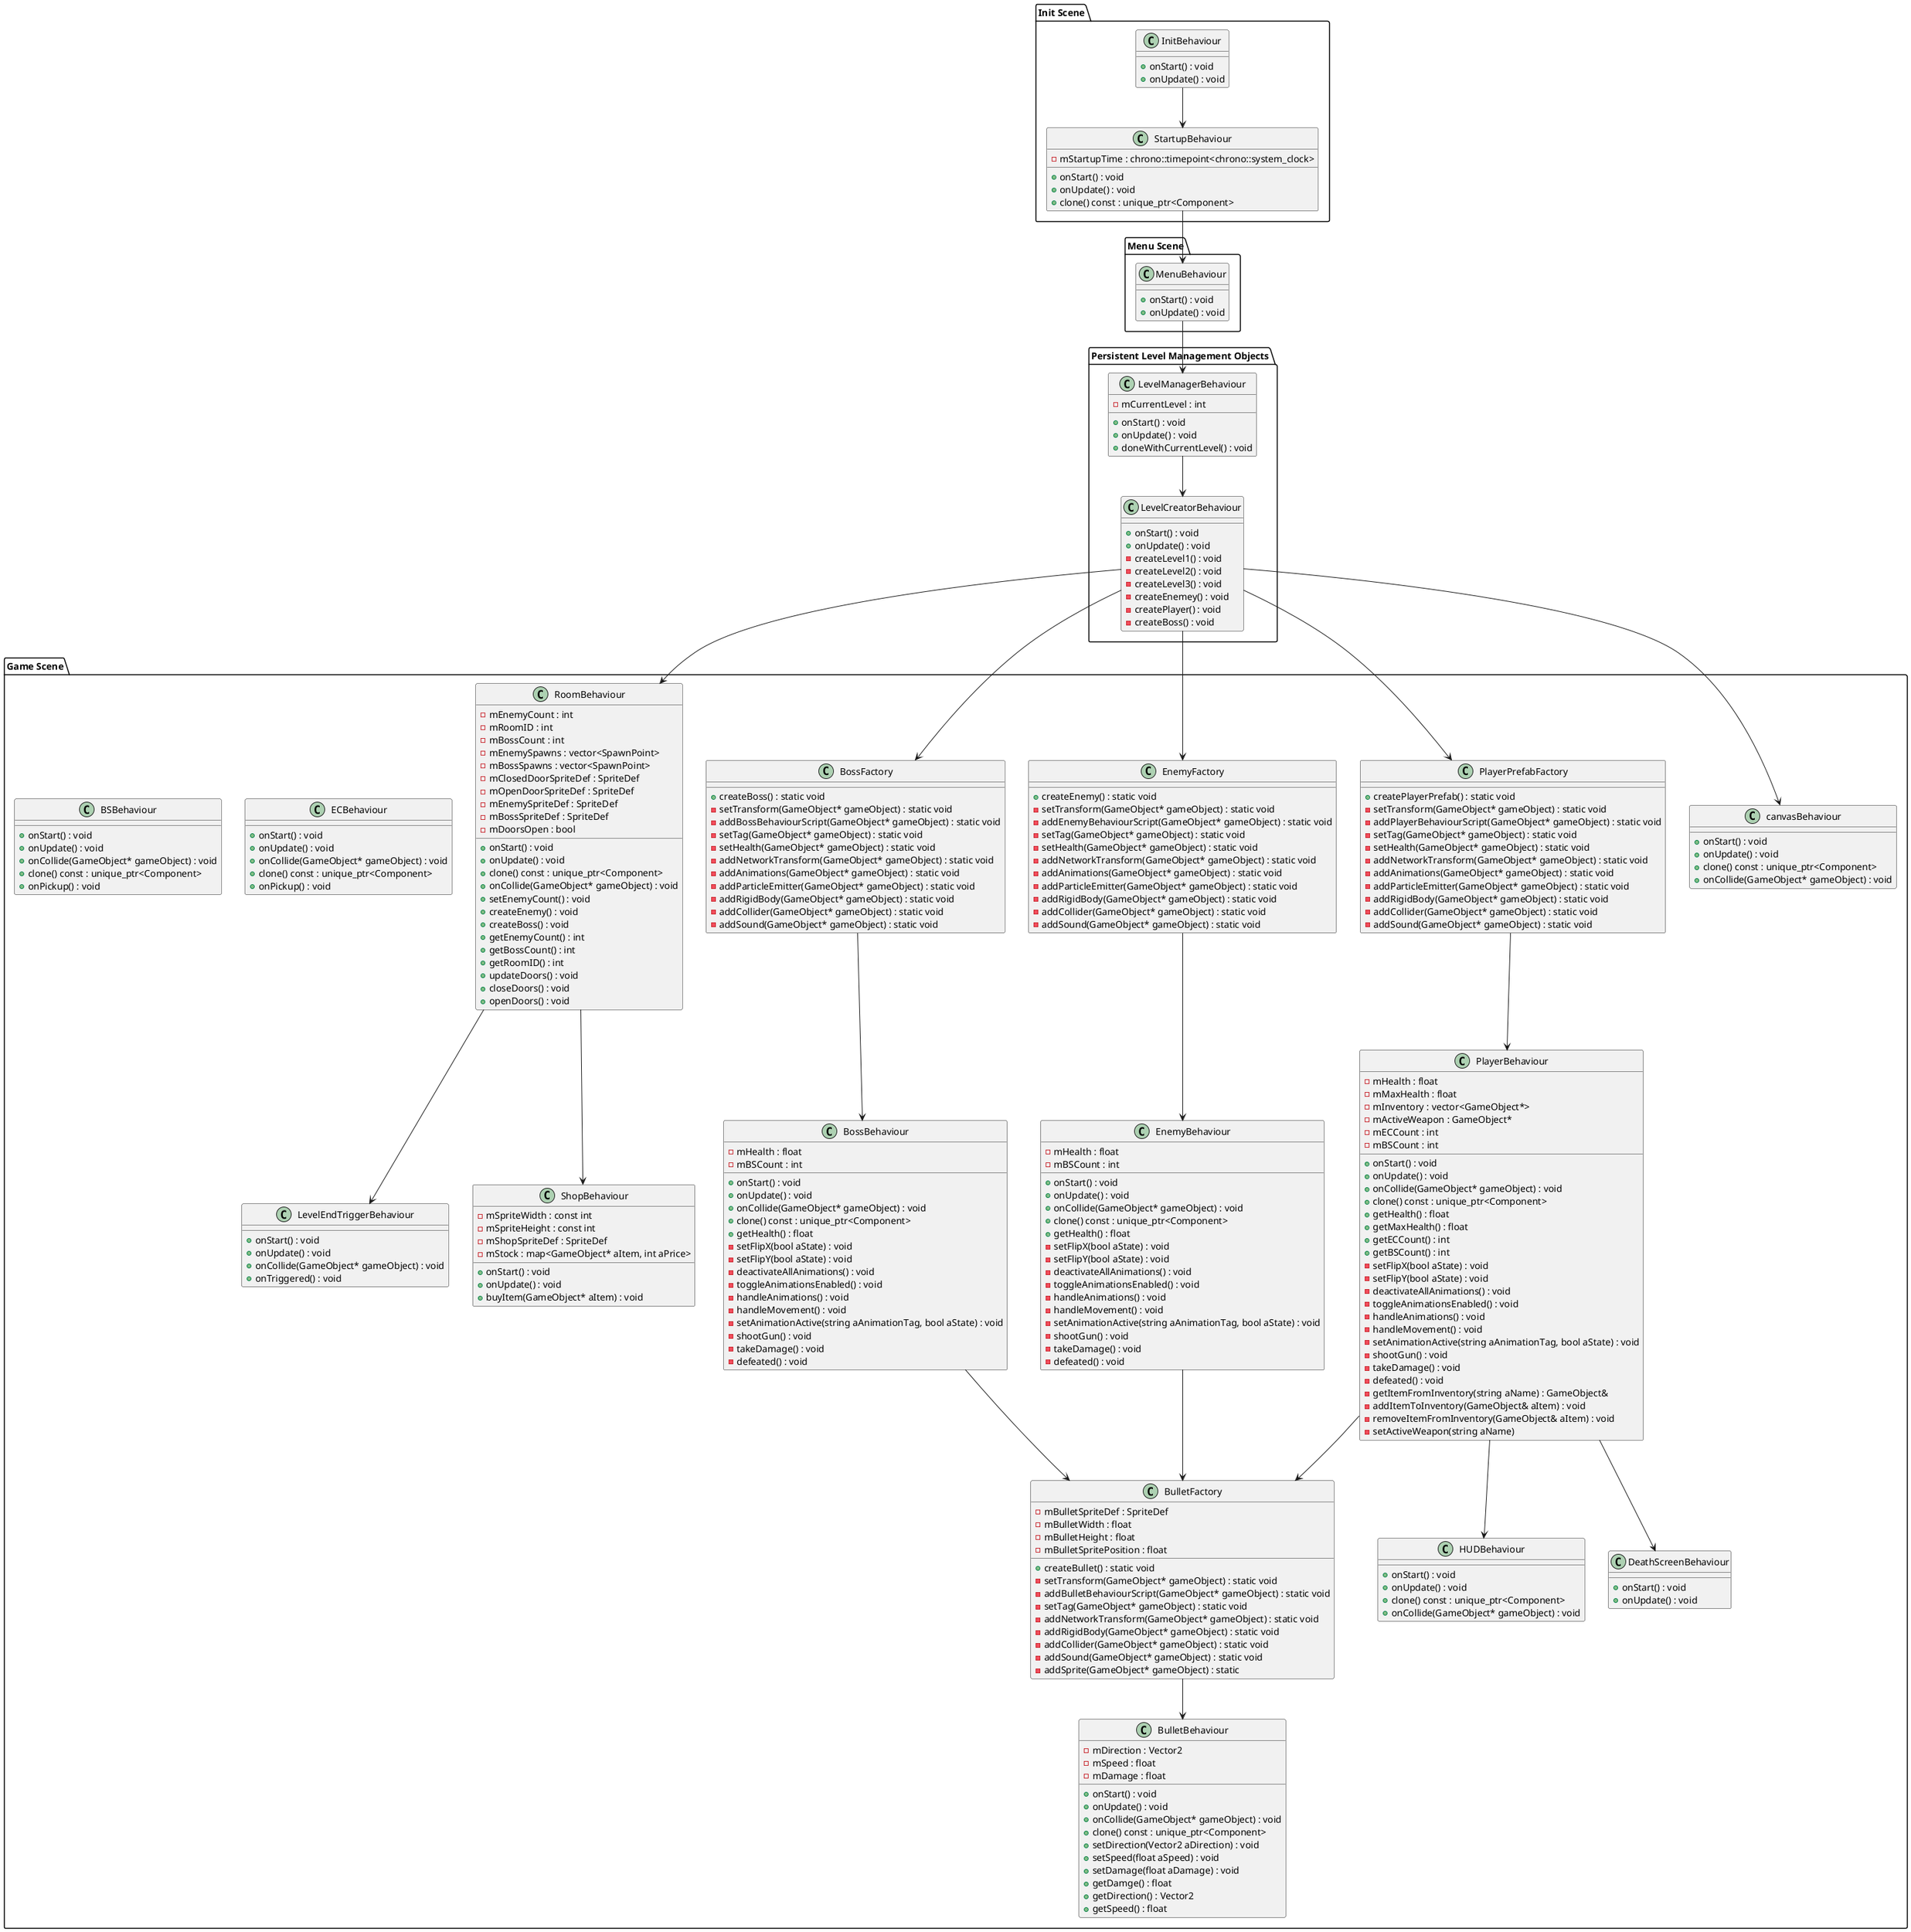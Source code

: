 @startuml Validation Game Diagram

package "Init Scene" {

class InitBehaviour {
    +onStart() : void
    +onUpdate() : void
}

class StartupBehaviour {
    +onStart() : void
    +onUpdate() : void
    +clone() const : unique_ptr<Component>

    -mStartupTime : chrono::timepoint<chrono::system_clock>
}
}


package "Menu Scene" {  
class MenuBehaviour {
    +onStart() : void
    +onUpdate() : void
}
}

package "Persistent Level Management Objects" {
class LevelManagerBehaviour {
    +onStart() : void
    +onUpdate() : void
    +doneWithCurrentLevel() : void
    -mCurrentLevel : int
}

class LevelCreatorBehaviour {
    +onStart() : void
    +onUpdate() : void
    -createLevel1() : void
    -createLevel2() : void
    -createLevel3() : void
    -createEnemey() : void
    -createPlayer() : void
    -createBoss() : void
}
}

package "Game Scene" {
    class canvasBehaviour {
        +onStart() : void
        +onUpdate() : void
        +clone() const : unique_ptr<Component>
        +onCollide(GameObject* gameObject) : void
    }

    class PlayerPrefabFactory {
        +createPlayerPrefab() : static void
        -setTransform(GameObject* gameObject) : static void
        -addPlayerBehaviourScript(GameObject* gameObject) : static void
        -setTag(GameObject* gameObject) : static void
        -setHealth(GameObject* gameObject) : static void
        -addNetworkTransform(GameObject* gameObject) : static void
        -addAnimations(GameObject* gameObject) : static void
        -addParticleEmitter(GameObject* gameObject) : static void
        -addRigidBody(GameObject* gameObject) : static void
        -addCollider(GameObject* gameObject) : static void
        -addSound(GameObject* gameObject) : static void
    }

    class PlayerBehaviour {
        +onStart() : void
        +onUpdate() : void
        +onCollide(GameObject* gameObject) : void
        +clone() const : unique_ptr<Component>
        +getHealth() : float 
        +getMaxHealth() : float
        +getECCount() : int
        +getBSCount() : int
        -setFlipX(bool aState) : void
        -setFlipY(bool aState) : void
        -deactivateAllAnimations() : void
        -toggleAnimationsEnabled() : void
        -handleAnimations() : void
        -handleMovement() : void
        -setAnimationActive(string aAnimationTag, bool aState) : void 
        -shootGun() : void
        -takeDamage() : void
        -defeated() : void
        -getItemFromInventory(string aName) : GameObject&
        -addItemToInventory(GameObject& aItem) : void 
        -removeItemFromInventory(GameObject& aItem) : void
        -setActiveWeapon(string aName)

        -mHealth : float
        -mMaxHealth : float
        -mInventory : vector<GameObject*>
        -mActiveWeapon : GameObject*
        -mECCount : int
        -mBSCount : int
    }  

    class HUDBehaviour {
        +onStart() : void
        +onUpdate() : void
        +clone() const : unique_ptr<Component>
        +onCollide(GameObject* gameObject) : void
    } 

    class DeathScreenBehaviour {
        +onStart() : void
        +onUpdate() : void
    }

    class EnemyFactory {
        +createEnemy() : static void
        -setTransform(GameObject* gameObject) : static void
        -addEnemyBehaviourScript(GameObject* gameObject) : static void
        -setTag(GameObject* gameObject) : static void
        -setHealth(GameObject* gameObject) : static void
        -addNetworkTransform(GameObject* gameObject) : static void
        -addAnimations(GameObject* gameObject) : static void
        -addParticleEmitter(GameObject* gameObject) : static void
        -addRigidBody(GameObject* gameObject) : static void
        -addCollider(GameObject* gameObject) : static void
        -addSound(GameObject* gameObject) : static void
    }

    class EnemyBehaviour {
        +onStart() : void
        +onUpdate() : void
        +onCollide(GameObject* gameObject) : void
        +clone() const : unique_ptr<Component>
        +getHealth() : float 
        -setFlipX(bool aState) : void
        -setFlipY(bool aState) : void
        -deactivateAllAnimations() : void
        -toggleAnimationsEnabled() : void
        -handleAnimations() : void  
        -handleMovement() : void
        -setAnimationActive(string aAnimationTag, bool aState) : void 
        -shootGun() : void
        -takeDamage() : void
        -defeated() : void

        -mHealth : float
        -mBSCount : int
    }

    class BossFactory {
        +createBoss() : static void
        -setTransform(GameObject* gameObject) : static void
        -addBossBehaviourScript(GameObject* gameObject) : static void
        -setTag(GameObject* gameObject) : static void
        -setHealth(GameObject* gameObject) : static void
        -addNetworkTransform(GameObject* gameObject) : static void
        -addAnimations(GameObject* gameObject) : static void
        -addParticleEmitter(GameObject* gameObject) : static void
        -addRigidBody(GameObject* gameObject) : static void
        -addCollider(GameObject* gameObject) : static void
        -addSound(GameObject* gameObject) : static void
    }

    class BossBehaviour {
        +onStart() : void
        +onUpdate() : void
        +onCollide(GameObject* gameObject) : void
        +clone() const : unique_ptr<Component>
        +getHealth() : float 
        -setFlipX(bool aState) : void
        -setFlipY(bool aState) : void
        -deactivateAllAnimations() : void
        -toggleAnimationsEnabled() : void
        -handleAnimations() : void  
        -handleMovement() : void
        -setAnimationActive(string aAnimationTag, bool aState) : void 
        -shootGun() : void
        -takeDamage() : void
        -defeated() : void

        -mHealth : float
        -mBSCount : int
    }

    class RoomBehaviour {
        +onStart() : void
        +onUpdate() : void
        +clone() const : unique_ptr<Component>
        +onCollide(GameObject* gameObject) : void
        +setEnemyCount() : void
        +createEnemy() : void
        +createBoss() : void
        +getEnemyCount() : int
        +getBossCount() : int
        +getRoomID() : int
        +updateDoors() : void
        +closeDoors() : void
        +openDoors() : void

        -mEnemyCount : int
        -mRoomID : int
        -mBossCount : int
        -mEnemySpawns : vector<SpawnPoint>
        -mBossSpawns : vector<SpawnPoint>
        -mClosedDoorSpriteDef : SpriteDef
        -mOpenDoorSpriteDef : SpriteDef
        -mEnemySpriteDef : SpriteDef
        -mBossSpriteDef : SpriteDef
        -mDoorsOpen : bool
    }

    class LevelEndTriggerBehaviour {
        +onStart() : void
        +onUpdate() : void
        +onCollide(GameObject* gameObject) : void
        +onTriggered() : void
    }

    class ShopBehaviour {
        +onStart() : void
        +onUpdate() : void
        +buyItem(GameObject* aItem) : void

        -mSpriteWidth : const int
        -mSpriteHeight : const int
        -mShopSpriteDef : SpriteDef
        -mStock : map<GameObject* aItem, int aPrice>
    }

    class ECBehaviour {
        +onStart() : void
        +onUpdate() : void
        +onCollide(GameObject* gameObject) : void
        +clone() const : unique_ptr<Component>
        +onPickup() : void
    }

    class BSBehaviour {
        +onStart() : void
        +onUpdate() : void
        +onCollide(GameObject* gameObject) : void
        +clone() const : unique_ptr<Component>
        +onPickup() : void
    }

    class BulletFactory {
        +createBullet() : static void
        -setTransform(GameObject* gameObject) : static void
        -addBulletBehaviourScript(GameObject* gameObject) : static void
        -setTag(GameObject* gameObject) : static void
        -addNetworkTransform(GameObject* gameObject) : static void
        -addRigidBody(GameObject* gameObject) : static void
        -addCollider(GameObject* gameObject) : static void
        -addSound(GameObject* gameObject) : static void
        -addSprite(GameObject* gameObject) : static 

        -mBulletSpriteDef : SpriteDef
        -mBulletWidth : float
        -mBulletHeight : float
        -mBulletSpritePosition : float
    }

    class BulletBehaviour {
        +onStart() : void
        +onUpdate() : void
        +onCollide(GameObject* gameObject) : void
        +clone() const : unique_ptr<Component>
        +setDirection(Vector2 aDirection) : void
        +setSpeed(float aSpeed) : void
        +setDamage(float aDamage) : void
        +getDamge() : float
        +getDirection() : Vector2
        +getSpeed() : float

        -mDirection : Vector2
        -mSpeed : float
        -mDamage : float
    }

}

InitBehaviour --> StartupBehaviour
StartupBehaviour --> MenuBehaviour
MenuBehaviour --> LevelManagerBehaviour
LevelManagerBehaviour --> LevelCreatorBehaviour
LevelCreatorBehaviour --> canvasBehaviour
LevelCreatorBehaviour --> PlayerPrefabFactory
PlayerPrefabFactory --> PlayerBehaviour
PlayerBehaviour --> HUDBehaviour
PlayerBehaviour --> DeathScreenBehaviour
LevelCreatorBehaviour --> EnemyFactory
EnemyFactory --> EnemyBehaviour
LevelCreatorBehaviour --> BossFactory
BossFactory --> BossBehaviour
LevelCreatorBehaviour --> RoomBehaviour
RoomBehaviour --> LevelEndTriggerBehaviour
RoomBehaviour --> ShopBehaviour

EnemyBehaviour --> BulletFactory
PlayerBehaviour --> BulletFactory
BossBehaviour --> BulletFactory
BulletFactory --> BulletBehaviour


@enduml